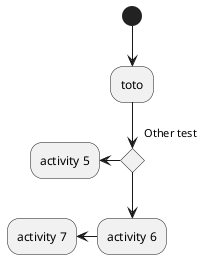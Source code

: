 {
  "sha1": "p3d4e65ruty220b624mfxyenfj2nlu8",
  "insertion": {
    "when": "2024-06-04T17:28:40.658Z",
    "user": "plantuml@gmail.com"
  }
}
@startuml
(*) --> "toto"
    if "Other test" then
      -left-> "activity 5"
    else
      --> "activity 6"
    endif
    -left-> "activity 7"
@enduml
